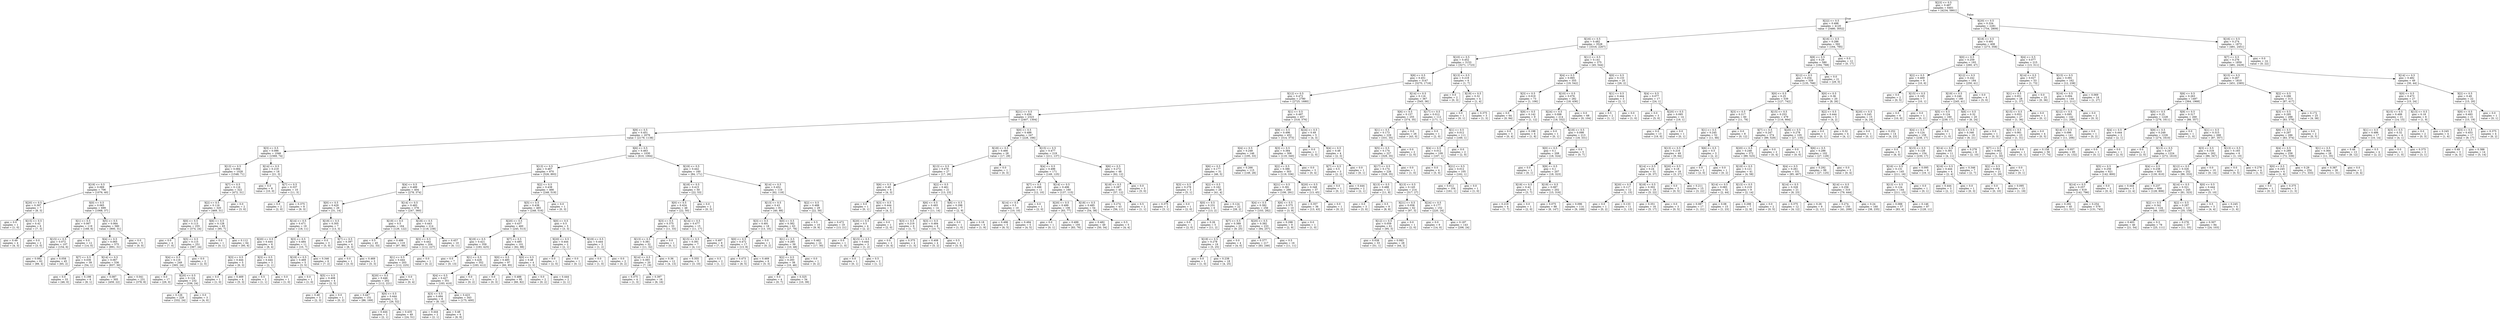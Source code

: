 digraph Tree {
node [shape=box] ;
0 [label="X[23] <= 0.5\ngini = 0.487\nsamples = 6401\nvalue = [4234, 5861]"] ;
1 [label="X[22] <= 0.5\ngini = 0.498\nsamples = 4120\nvalue = [3480, 3052]"] ;
0 -> 1 [labeldistance=2.5, labelangle=45, headlabel="True"] ;
2 [label="X[16] <= 0.5\ngini = 0.482\nsamples = 3528\nvalue = [3316, 2267]"] ;
1 -> 2 ;
3 [label="X[10] <= 0.5\ngini = 0.452\nsamples = 3153\nvalue = [3271, 1723]"] ;
2 -> 3 ;
4 [label="X[8] <= 0.5\ngini = 0.451\nsamples = 3147\nvalue = [3270, 1716]"] ;
3 -> 4 ;
5 [label="X[12] <= 0.5\ngini = 0.472\nsamples = 2780\nvalue = [2725, 1680]"] ;
4 -> 5 ;
6 [label="X[21] <= 0.5\ngini = 0.456\nsamples = 2323\nvalue = [2407, 1304]"] ;
5 -> 6 ;
7 [label="X[9] <= 0.5\ngini = 0.451\nsamples = 2076\nvalue = [2179, 1138]"] ;
6 -> 7 ;
8 [label="X[3] <= 0.5\ngini = 0.086\nsamples = 1046\nvalue = [1569, 74]"] ;
7 -> 8 ;
9 [label="X[13] <= 0.5\ngini = 0.084\nsamples = 1028\nvalue = [1548, 71]"] ;
8 -> 9 ;
10 [label="X[19] <= 0.5\ngini = 0.069\nsamples = 706\nvalue = [1076, 40]"] ;
9 -> 10 ;
11 [label="X[20] <= 0.5\ngini = 0.397\nsamples = 7\nvalue = [8, 3]"] ;
10 -> 11 ;
12 [label="gini = 0.0\nsamples = 1\nvalue = [1, 0]"] ;
11 -> 12 ;
13 [label="X[15] <= 0.5\ngini = 0.42\nsamples = 6\nvalue = [7, 3]"] ;
11 -> 13 ;
14 [label="gini = 0.49\nsamples = 4\nvalue = [4, 3]"] ;
13 -> 14 ;
15 [label="gini = 0.0\nsamples = 2\nvalue = [3, 0]"] ;
13 -> 15 ;
16 [label="X[0] <= 0.5\ngini = 0.065\nsamples = 699\nvalue = [1068, 37]"] ;
10 -> 16 ;
17 [label="X[1] <= 0.5\ngini = 0.067\nsamples = 119\nvalue = [168, 6]"] ;
16 -> 17 ;
18 [label="X[15] <= 0.5\ngini = 0.072\nsamples = 107\nvalue = [154, 6]"] ;
17 -> 18 ;
19 [label="gini = 0.082\nsamples = 62\nvalue = [89, 4]"] ;
18 -> 19 ;
20 [label="gini = 0.058\nsamples = 45\nvalue = [65, 2]"] ;
18 -> 20 ;
21 [label="gini = 0.0\nsamples = 12\nvalue = [14, 0]"] ;
17 -> 21 ;
22 [label="X[5] <= 0.5\ngini = 0.064\nsamples = 580\nvalue = [900, 31]"] ;
16 -> 22 ;
23 [label="X[4] <= 0.5\ngini = 0.065\nsamples = 575\nvalue = [891, 31]"] ;
22 -> 23 ;
24 [label="X[7] <= 0.5\ngini = 0.036\nsamples = 39\nvalue = [54, 1]"] ;
23 -> 24 ;
25 [label="gini = 0.0\nsamples = 33\nvalue = [46, 0]"] ;
24 -> 25 ;
26 [label="gini = 0.198\nsamples = 6\nvalue = [8, 1]"] ;
24 -> 26 ;
27 [label="X[14] <= 0.5\ngini = 0.067\nsamples = 536\nvalue = [837, 30]"] ;
23 -> 27 ;
28 [label="gini = 0.087\nsamples = 305\nvalue = [459, 22]"] ;
27 -> 28 ;
29 [label="gini = 0.041\nsamples = 231\nvalue = [378, 8]"] ;
27 -> 29 ;
30 [label="gini = 0.0\nsamples = 5\nvalue = [9, 0]"] ;
22 -> 30 ;
31 [label="X[7] <= 0.5\ngini = 0.116\nsamples = 322\nvalue = [472, 31]"] ;
9 -> 31 ;
32 [label="X[2] <= 0.5\ngini = 0.116\nsamples = 320\nvalue = [469, 31]"] ;
31 -> 32 ;
33 [label="X[0] <= 0.5\ngini = 0.113\nsamples = 255\nvalue = [374, 24]"] ;
32 -> 33 ;
34 [label="gini = 0.0\nsamples = 4\nvalue = [7, 0]"] ;
33 -> 34 ;
35 [label="X[5] <= 0.5\ngini = 0.115\nsamples = 251\nvalue = [367, 24]"] ;
33 -> 35 ;
36 [label="X[4] <= 0.5\ngini = 0.116\nsamples = 249\nvalue = [365, 24]"] ;
35 -> 36 ;
37 [label="gini = 0.0\nsamples = 17\nvalue = [29, 0]"] ;
36 -> 37 ;
38 [label="X[20] <= 0.5\ngini = 0.124\nsamples = 232\nvalue = [336, 24]"] ;
36 -> 38 ;
39 [label="gini = 0.126\nsamples = 229\nvalue = [332, 24]"] ;
38 -> 39 ;
40 [label="gini = 0.0\nsamples = 3\nvalue = [4, 0]"] ;
38 -> 40 ;
41 [label="gini = 0.0\nsamples = 2\nvalue = [2, 0]"] ;
35 -> 41 ;
42 [label="X[6] <= 0.5\ngini = 0.128\nsamples = 65\nvalue = [95, 7]"] ;
32 -> 42 ;
43 [label="gini = 0.0\nsamples = 1\nvalue = [0, 1]"] ;
42 -> 43 ;
44 [label="gini = 0.112\nsamples = 64\nvalue = [95, 6]"] ;
42 -> 44 ;
45 [label="gini = 0.0\nsamples = 2\nvalue = [3, 0]"] ;
31 -> 45 ;
46 [label="X[14] <= 0.5\ngini = 0.219\nsamples = 18\nvalue = [21, 3]"] ;
8 -> 46 ;
47 [label="gini = 0.0\nsamples = 8\nvalue = [10, 0]"] ;
46 -> 47 ;
48 [label="X[7] <= 0.5\ngini = 0.337\nsamples = 10\nvalue = [11, 3]"] ;
46 -> 48 ;
49 [label="gini = 0.0\nsamples = 2\nvalue = [2, 0]"] ;
48 -> 49 ;
50 [label="gini = 0.375\nsamples = 8\nvalue = [9, 3]"] ;
48 -> 50 ;
51 [label="X[6] <= 0.5\ngini = 0.463\nsamples = 1030\nvalue = [610, 1064]"] ;
7 -> 51 ;
52 [label="X[13] <= 0.5\ngini = 0.467\nsamples = 870\nvalue = [526, 893]"] ;
51 -> 52 ;
53 [label="X[4] <= 0.5\ngini = 0.489\nsamples = 404\nvalue = [278, 374]"] ;
52 -> 53 ;
54 [label="X[0] <= 0.5\ngini = 0.429\nsamples = 26\nvalue = [31, 14]"] ;
53 -> 54 ;
55 [label="X[14] <= 0.5\ngini = 0.471\nsamples = 19\nvalue = [18, 11]"] ;
54 -> 55 ;
56 [label="X[20] <= 0.5\ngini = 0.444\nsamples = 8\nvalue = [8, 4]"] ;
55 -> 56 ;
57 [label="X[3] <= 0.5\ngini = 0.444\nsamples = 5\nvalue = [6, 3]"] ;
56 -> 57 ;
58 [label="gini = 0.0\nsamples = 1\nvalue = [1, 0]"] ;
57 -> 58 ;
59 [label="gini = 0.469\nsamples = 4\nvalue = [5, 3]"] ;
57 -> 59 ;
60 [label="X[3] <= 0.5\ngini = 0.444\nsamples = 3\nvalue = [2, 1]"] ;
56 -> 60 ;
61 [label="gini = 0.5\nsamples = 2\nvalue = [1, 1]"] ;
60 -> 61 ;
62 [label="gini = 0.0\nsamples = 1\nvalue = [1, 0]"] ;
60 -> 62 ;
63 [label="X[3] <= 0.5\ngini = 0.484\nsamples = 11\nvalue = [10, 7]"] ;
55 -> 63 ;
64 [label="X[19] <= 0.5\ngini = 0.469\nsamples = 5\nvalue = [3, 5]"] ;
63 -> 64 ;
65 [label="gini = 0.0\nsamples = 1\nvalue = [1, 0]"] ;
64 -> 65 ;
66 [label="X[5] <= 0.5\ngini = 0.408\nsamples = 4\nvalue = [2, 5]"] ;
64 -> 66 ;
67 [label="gini = 0.48\nsamples = 3\nvalue = [2, 3]"] ;
66 -> 67 ;
68 [label="gini = 0.0\nsamples = 1\nvalue = [0, 2]"] ;
66 -> 68 ;
69 [label="gini = 0.346\nsamples = 6\nvalue = [7, 2]"] ;
63 -> 69 ;
70 [label="X[19] <= 0.5\ngini = 0.305\nsamples = 7\nvalue = [13, 3]"] ;
54 -> 70 ;
71 [label="gini = 0.0\nsamples = 3\nvalue = [5, 0]"] ;
70 -> 71 ;
72 [label="X[7] <= 0.5\ngini = 0.397\nsamples = 4\nvalue = [8, 3]"] ;
70 -> 72 ;
73 [label="gini = 0.0\nsamples = 1\nvalue = [3, 0]"] ;
72 -> 73 ;
74 [label="gini = 0.469\nsamples = 3\nvalue = [5, 3]"] ;
72 -> 74 ;
75 [label="X[14] <= 0.5\ngini = 0.483\nsamples = 378\nvalue = [247, 360]"] ;
53 -> 75 ;
76 [label="X[19] <= 0.5\ngini = 0.5\nsamples = 164\nvalue = [129, 122]"] ;
75 -> 76 ;
77 [label="gini = 0.5\nsamples = 45\nvalue = [32, 33]"] ;
76 -> 77 ;
78 [label="gini = 0.499\nsamples = 119\nvalue = [97, 89]"] ;
76 -> 78 ;
79 [label="X[18] <= 0.5\ngini = 0.443\nsamples = 214\nvalue = [118, 238]"] ;
75 -> 79 ;
80 [label="X[3] <= 0.5\ngini = 0.442\nsamples = 204\nvalue = [112, 227]"] ;
79 -> 80 ;
81 [label="X[1] <= 0.5\ngini = 0.444\nsamples = 203\nvalue = [112, 225]"] ;
80 -> 81 ;
82 [label="X[20] <= 0.5\ngini = 0.446\nsamples = 202\nvalue = [112, 221]"] ;
81 -> 82 ;
83 [label="gini = 0.447\nsamples = 151\nvalue = [86, 169]"] ;
82 -> 83 ;
84 [label="X[0] <= 0.5\ngini = 0.444\nsamples = 51\nvalue = [26, 52]"] ;
82 -> 84 ;
85 [label="gini = 0.444\nsamples = 2\nvalue = [2, 1]"] ;
84 -> 85 ;
86 [label="gini = 0.435\nsamples = 49\nvalue = [24, 51]"] ;
84 -> 86 ;
87 [label="gini = 0.0\nsamples = 1\nvalue = [0, 4]"] ;
81 -> 87 ;
88 [label="gini = 0.0\nsamples = 1\nvalue = [0, 2]"] ;
80 -> 88 ;
89 [label="gini = 0.457\nsamples = 10\nvalue = [6, 11]"] ;
79 -> 89 ;
90 [label="X[2] <= 0.5\ngini = 0.438\nsamples = 466\nvalue = [248, 519]"] ;
52 -> 90 ;
91 [label="X[5] <= 0.5\ngini = 0.438\nsamples = 465\nvalue = [248, 516]"] ;
90 -> 91 ;
92 [label="X[20] <= 0.5\ngini = 0.437\nsamples = 460\nvalue = [245, 513]"] ;
91 -> 92 ;
93 [label="X[19] <= 0.5\ngini = 0.421\nsamples = 359\nvalue = [183, 425]"] ;
92 -> 93 ;
94 [label="gini = 0.0\nsamples = 7\nvalue = [0, 13]"] ;
93 -> 94 ;
95 [label="X[1] <= 0.5\ngini = 0.426\nsamples = 352\nvalue = [183, 412]"] ;
93 -> 95 ;
96 [label="X[4] <= 0.5\ngini = 0.427\nsamples = 351\nvalue = [183, 410]"] ;
95 -> 96 ;
97 [label="X[3] <= 0.5\ngini = 0.494\nsamples = 8\nvalue = [8, 10]"] ;
96 -> 97 ;
98 [label="gini = 0.444\nsamples = 2\nvalue = [2, 1]"] ;
97 -> 98 ;
99 [label="gini = 0.48\nsamples = 6\nvalue = [6, 9]"] ;
97 -> 99 ;
100 [label="gini = 0.423\nsamples = 343\nvalue = [175, 400]"] ;
96 -> 100 ;
101 [label="gini = 0.0\nsamples = 1\nvalue = [0, 2]"] ;
95 -> 101 ;
102 [label="X[7] <= 0.5\ngini = 0.485\nsamples = 101\nvalue = [62, 88]"] ;
92 -> 102 ;
103 [label="X[0] <= 0.5\ngini = 0.485\nsamples = 97\nvalue = [60, 85]"] ;
102 -> 103 ;
104 [label="gini = 0.0\nsamples = 2\nvalue = [0, 3]"] ;
103 -> 104 ;
105 [label="gini = 0.488\nsamples = 95\nvalue = [60, 82]"] ;
103 -> 105 ;
106 [label="X[0] <= 0.5\ngini = 0.48\nsamples = 4\nvalue = [2, 3]"] ;
102 -> 106 ;
107 [label="gini = 0.0\nsamples = 2\nvalue = [0, 2]"] ;
106 -> 107 ;
108 [label="gini = 0.444\nsamples = 2\nvalue = [2, 1]"] ;
106 -> 108 ;
109 [label="X[0] <= 0.5\ngini = 0.5\nsamples = 5\nvalue = [3, 3]"] ;
91 -> 109 ;
110 [label="X[20] <= 0.5\ngini = 0.444\nsamples = 2\nvalue = [2, 1]"] ;
109 -> 110 ;
111 [label="gini = 0.0\nsamples = 1\nvalue = [2, 0]"] ;
110 -> 111 ;
112 [label="gini = 0.0\nsamples = 1\nvalue = [0, 1]"] ;
110 -> 112 ;
113 [label="X[19] <= 0.5\ngini = 0.444\nsamples = 3\nvalue = [1, 2]"] ;
109 -> 113 ;
114 [label="gini = 0.0\nsamples = 1\nvalue = [1, 0]"] ;
113 -> 114 ;
115 [label="gini = 0.0\nsamples = 2\nvalue = [0, 2]"] ;
113 -> 115 ;
116 [label="gini = 0.0\nsamples = 1\nvalue = [0, 3]"] ;
90 -> 116 ;
117 [label="X[19] <= 0.5\ngini = 0.442\nsamples = 160\nvalue = [84, 171]"] ;
51 -> 117 ;
118 [label="X[18] <= 0.5\ngini = 0.415\nsamples = 50\nvalue = [22, 53]"] ;
117 -> 118 ;
119 [label="X[0] <= 0.5\ngini = 0.424\nsamples = 48\nvalue = [22, 50]"] ;
118 -> 119 ;
120 [label="X[3] <= 0.5\ngini = 0.375\nsamples = 33\nvalue = [11, 33]"] ;
119 -> 120 ;
121 [label="X[13] <= 0.5\ngini = 0.381\nsamples = 32\nvalue = [11, 32]"] ;
120 -> 121 ;
122 [label="X[14] <= 0.5\ngini = 0.393\nsamples = 20\nvalue = [7, 19]"] ;
121 -> 122 ;
123 [label="gini = 0.375\nsamples = 4\nvalue = [1, 3]"] ;
122 -> 123 ;
124 [label="gini = 0.397\nsamples = 16\nvalue = [6, 16]"] ;
122 -> 124 ;
125 [label="gini = 0.36\nsamples = 12\nvalue = [4, 13]"] ;
121 -> 125 ;
126 [label="gini = 0.0\nsamples = 1\nvalue = [0, 1]"] ;
120 -> 126 ;
127 [label="X[14] <= 0.5\ngini = 0.477\nsamples = 15\nvalue = [11, 17]"] ;
119 -> 127 ;
128 [label="X[15] <= 0.5\ngini = 0.391\nsamples = 7\nvalue = [4, 11]"] ;
127 -> 128 ;
129 [label="gini = 0.355\nsamples = 5\nvalue = [3, 10]"] ;
128 -> 129 ;
130 [label="gini = 0.5\nsamples = 2\nvalue = [1, 1]"] ;
128 -> 130 ;
131 [label="gini = 0.497\nsamples = 8\nvalue = [7, 6]"] ;
127 -> 131 ;
132 [label="gini = 0.0\nsamples = 2\nvalue = [0, 3]"] ;
118 -> 132 ;
133 [label="X[14] <= 0.5\ngini = 0.452\nsamples = 110\nvalue = [62, 118]"] ;
117 -> 133 ;
134 [label="X[13] <= 0.5\ngini = 0.43\nsamples = 81\nvalue = [40, 88]"] ;
133 -> 134 ;
135 [label="X[3] <= 0.5\ngini = 0.491\nsamples = 18\nvalue = [13, 10]"] ;
134 -> 135 ;
136 [label="X[0] <= 0.5\ngini = 0.472\nsamples = 17\nvalue = [13, 8]"] ;
135 -> 136 ;
137 [label="gini = 0.473\nsamples = 11\nvalue = [8, 5]"] ;
136 -> 137 ;
138 [label="gini = 0.469\nsamples = 6\nvalue = [5, 3]"] ;
136 -> 138 ;
139 [label="gini = 0.0\nsamples = 1\nvalue = [0, 2]"] ;
135 -> 139 ;
140 [label="X[0] <= 0.5\ngini = 0.382\nsamples = 63\nvalue = [27, 78]"] ;
134 -> 140 ;
141 [label="X[1] <= 0.5\ngini = 0.285\nsamples = 39\nvalue = [10, 48]"] ;
140 -> 141 ;
142 [label="X[2] <= 0.5\ngini = 0.293\nsamples = 38\nvalue = [10, 46]"] ;
141 -> 142 ;
143 [label="gini = 0.0\nsamples = 4\nvalue = [0, 7]"] ;
142 -> 143 ;
144 [label="gini = 0.325\nsamples = 34\nvalue = [10, 39]"] ;
142 -> 144 ;
145 [label="gini = 0.0\nsamples = 1\nvalue = [0, 2]"] ;
141 -> 145 ;
146 [label="gini = 0.462\nsamples = 24\nvalue = [17, 30]"] ;
140 -> 146 ;
147 [label="X[2] <= 0.5\ngini = 0.488\nsamples = 29\nvalue = [22, 30]"] ;
133 -> 147 ;
148 [label="gini = 0.5\nsamples = 10\nvalue = [9, 9]"] ;
147 -> 148 ;
149 [label="gini = 0.472\nsamples = 19\nvalue = [13, 21]"] ;
147 -> 149 ;
150 [label="X[0] <= 0.5\ngini = 0.488\nsamples = 247\nvalue = [228, 166]"] ;
6 -> 150 ;
151 [label="X[18] <= 0.5\ngini = 0.466\nsamples = 28\nvalue = [17, 29]"] ;
150 -> 151 ;
152 [label="X[13] <= 0.5\ngini = 0.478\nsamples = 27\nvalue = [17, 26]"] ;
151 -> 152 ;
153 [label="X[6] <= 0.5\ngini = 0.49\nsamples = 6\nvalue = [4, 3]"] ;
152 -> 153 ;
154 [label="gini = 0.0\nsamples = 1\nvalue = [0, 1]"] ;
153 -> 154 ;
155 [label="X[3] <= 0.5\ngini = 0.444\nsamples = 5\nvalue = [4, 2]"] ;
153 -> 155 ;
156 [label="X[20] <= 0.5\ngini = 0.5\nsamples = 4\nvalue = [2, 2]"] ;
155 -> 156 ;
157 [label="gini = 0.0\nsamples = 1\nvalue = [1, 0]"] ;
156 -> 157 ;
158 [label="X[15] <= 0.5\ngini = 0.444\nsamples = 3\nvalue = [1, 2]"] ;
156 -> 158 ;
159 [label="gini = 0.0\nsamples = 1\nvalue = [0, 1]"] ;
158 -> 159 ;
160 [label="gini = 0.5\nsamples = 2\nvalue = [1, 1]"] ;
158 -> 160 ;
161 [label="gini = 0.0\nsamples = 1\nvalue = [2, 0]"] ;
155 -> 161 ;
162 [label="X[2] <= 0.5\ngini = 0.461\nsamples = 21\nvalue = [13, 23]"] ;
152 -> 162 ;
163 [label="X[6] <= 0.5\ngini = 0.493\nsamples = 14\nvalue = [11, 14]"] ;
162 -> 163 ;
164 [label="X[3] <= 0.5\ngini = 0.219\nsamples = 6\nvalue = [1, 7]"] ;
163 -> 164 ;
165 [label="gini = 0.0\nsamples = 2\nvalue = [0, 4]"] ;
164 -> 165 ;
166 [label="gini = 0.375\nsamples = 4\nvalue = [1, 3]"] ;
164 -> 166 ;
167 [label="X[3] <= 0.5\ngini = 0.484\nsamples = 8\nvalue = [10, 7]"] ;
163 -> 167 ;
168 [label="gini = 0.408\nsamples = 4\nvalue = [5, 2]"] ;
167 -> 168 ;
169 [label="gini = 0.5\nsamples = 4\nvalue = [5, 5]"] ;
167 -> 169 ;
170 [label="X[6] <= 0.5\ngini = 0.298\nsamples = 7\nvalue = [2, 9]"] ;
162 -> 170 ;
171 [label="gini = 0.0\nsamples = 1\nvalue = [1, 0]"] ;
170 -> 171 ;
172 [label="gini = 0.18\nsamples = 6\nvalue = [1, 9]"] ;
170 -> 172 ;
173 [label="gini = 0.0\nsamples = 1\nvalue = [0, 3]"] ;
151 -> 173 ;
174 [label="X[15] <= 0.5\ngini = 0.477\nsamples = 219\nvalue = [211, 137]"] ;
150 -> 174 ;
175 [label="X[4] <= 0.5\ngini = 0.496\nsamples = 171\nvalue = [149, 125]"] ;
174 -> 175 ;
176 [label="X[7] <= 0.5\ngini = 0.496\nsamples = 11\nvalue = [12, 10]"] ;
175 -> 176 ;
177 [label="X[14] <= 0.5\ngini = 0.5\nsamples = 10\nvalue = [10, 10]"] ;
176 -> 177 ;
178 [label="gini = 0.496\nsamples = 5\nvalue = [6, 5]"] ;
177 -> 178 ;
179 [label="gini = 0.494\nsamples = 5\nvalue = [4, 5]"] ;
177 -> 179 ;
180 [label="gini = 0.0\nsamples = 1\nvalue = [2, 0]"] ;
176 -> 180 ;
181 [label="X[14] <= 0.5\ngini = 0.496\nsamples = 160\nvalue = [137, 115]"] ;
175 -> 181 ;
182 [label="X[20] <= 0.5\ngini = 0.499\nsamples = 106\nvalue = [83, 77]"] ;
181 -> 182 ;
183 [label="gini = 0.0\nsamples = 1\nvalue = [0, 1]"] ;
182 -> 183 ;
184 [label="gini = 0.499\nsamples = 105\nvalue = [83, 76]"] ;
182 -> 184 ;
185 [label="X[18] <= 0.5\ngini = 0.485\nsamples = 54\nvalue = [54, 38]"] ;
181 -> 185 ;
186 [label="gini = 0.482\nsamples = 49\nvalue = [50, 34]"] ;
185 -> 186 ;
187 [label="gini = 0.5\nsamples = 5\nvalue = [4, 4]"] ;
185 -> 187 ;
188 [label="X[6] <= 0.5\ngini = 0.272\nsamples = 48\nvalue = [62, 12]"] ;
174 -> 188 ;
189 [label="X[18] <= 0.5\ngini = 0.287\nsamples = 45\nvalue = [57, 12]"] ;
188 -> 189 ;
190 [label="gini = 0.274\nsamples = 43\nvalue = [56, 11]"] ;
189 -> 190 ;
191 [label="gini = 0.5\nsamples = 2\nvalue = [1, 1]"] ;
189 -> 191 ;
192 [label="gini = 0.0\nsamples = 3\nvalue = [5, 0]"] ;
188 -> 192 ;
193 [label="X[1] <= 0.5\ngini = 0.497\nsamples = 457\nvalue = [318, 376]"] ;
5 -> 193 ;
194 [label="X[9] <= 0.5\ngini = 0.496\nsamples = 452\nvalue = [314, 373]"] ;
193 -> 194 ;
195 [label="X[4] <= 0.5\ngini = 0.248\nsamples = 146\nvalue = [195, 33]"] ;
194 -> 195 ;
196 [label="X[6] <= 0.5\ngini = 0.177\nsamples = 31\nvalue = [46, 5]"] ;
195 -> 196 ;
197 [label="X[3] <= 0.5\ngini = 0.278\nsamples = 3\nvalue = [5, 1]"] ;
196 -> 197 ;
198 [label="gini = 0.375\nsamples = 2\nvalue = [3, 1]"] ;
197 -> 198 ;
199 [label="gini = 0.0\nsamples = 1\nvalue = [2, 0]"] ;
197 -> 199 ;
200 [label="X[2] <= 0.5\ngini = 0.162\nsamples = 28\nvalue = [41, 4]"] ;
196 -> 200 ;
201 [label="X[0] <= 0.5\ngini = 0.231\nsamples = 6\nvalue = [13, 2]"] ;
200 -> 201 ;
202 [label="gini = 0.0\nsamples = 1\nvalue = [2, 0]"] ;
201 -> 202 ;
203 [label="gini = 0.26\nsamples = 5\nvalue = [11, 2]"] ;
201 -> 203 ;
204 [label="gini = 0.124\nsamples = 22\nvalue = [28, 2]"] ;
200 -> 204 ;
205 [label="gini = 0.266\nsamples = 115\nvalue = [149, 28]"] ;
195 -> 205 ;
206 [label="X[3] <= 0.5\ngini = 0.384\nsamples = 306\nvalue = [119, 340]"] ;
194 -> 206 ;
207 [label="X[2] <= 0.5\ngini = 0.386\nsamples = 303\nvalue = [119, 336]"] ;
206 -> 207 ;
208 [label="X[21] <= 0.5\ngini = 0.391\nsamples = 266\nvalue = [106, 291]"] ;
207 -> 208 ;
209 [label="X[4] <= 0.5\ngini = 0.392\nsamples = 256\nvalue = [103, 282]"] ;
208 -> 209 ;
210 [label="X[7] <= 0.5\ngini = 0.389\nsamples = 23\nvalue = [9, 25]"] ;
209 -> 210 ;
211 [label="X[19] <= 0.5\ngini = 0.278\nsamples = 19\nvalue = [5, 25]"] ;
210 -> 211 ;
212 [label="gini = 0.0\nsamples = 1\nvalue = [1, 0]"] ;
211 -> 212 ;
213 [label="gini = 0.238\nsamples = 18\nvalue = [4, 25]"] ;
211 -> 213 ;
214 [label="gini = 0.0\nsamples = 4\nvalue = [4, 0]"] ;
210 -> 214 ;
215 [label="X[20] <= 0.5\ngini = 0.392\nsamples = 233\nvalue = [94, 257]"] ;
209 -> 215 ;
216 [label="gini = 0.377\nsamples = 217\nvalue = [83, 246]"] ;
215 -> 216 ;
217 [label="gini = 0.5\nsamples = 16\nvalue = [11, 11]"] ;
215 -> 217 ;
218 [label="X[6] <= 0.5\ngini = 0.375\nsamples = 10\nvalue = [3, 9]"] ;
208 -> 218 ;
219 [label="gini = 0.298\nsamples = 9\nvalue = [2, 9]"] ;
218 -> 219 ;
220 [label="gini = 0.0\nsamples = 1\nvalue = [1, 0]"] ;
218 -> 220 ;
221 [label="X[20] <= 0.5\ngini = 0.348\nsamples = 37\nvalue = [13, 45]"] ;
207 -> 221 ;
222 [label="gini = 0.357\nsamples = 36\nvalue = [13, 43]"] ;
221 -> 222 ;
223 [label="gini = 0.0\nsamples = 1\nvalue = [0, 2]"] ;
221 -> 223 ;
224 [label="gini = 0.0\nsamples = 3\nvalue = [0, 4]"] ;
206 -> 224 ;
225 [label="X[24] <= 0.5\ngini = 0.49\nsamples = 5\nvalue = [4, 3]"] ;
193 -> 225 ;
226 [label="gini = 0.0\nsamples = 1\nvalue = [2, 0]"] ;
225 -> 226 ;
227 [label="X[4] <= 0.5\ngini = 0.48\nsamples = 4\nvalue = [2, 3]"] ;
225 -> 227 ;
228 [label="X[7] <= 0.5\ngini = 0.5\nsamples = 3\nvalue = [2, 2]"] ;
227 -> 228 ;
229 [label="gini = 0.0\nsamples = 1\nvalue = [0, 1]"] ;
228 -> 229 ;
230 [label="gini = 0.444\nsamples = 2\nvalue = [2, 1]"] ;
228 -> 230 ;
231 [label="gini = 0.0\nsamples = 1\nvalue = [0, 1]"] ;
227 -> 231 ;
232 [label="X[14] <= 0.5\ngini = 0.116\nsamples = 367\nvalue = [545, 36]"] ;
4 -> 232 ;
233 [label="X[6] <= 0.5\ngini = 0.157\nsamples = 255\nvalue = [374, 35]"] ;
232 -> 233 ;
234 [label="X[1] <= 0.5\ngini = 0.173\nsamples = 229\nvalue = [331, 35]"] ;
233 -> 234 ;
235 [label="X[5] <= 0.5\ngini = 0.174\nsamples = 227\nvalue = [329, 35]"] ;
234 -> 235 ;
236 [label="X[17] <= 0.5\ngini = 0.174\nsamples = 226\nvalue = [328, 35]"] ;
235 -> 236 ;
237 [label="X[13] <= 0.5\ngini = 0.488\nsamples = 12\nvalue = [11, 8]"] ;
236 -> 237 ;
238 [label="gini = 0.0\nsamples = 3\nvalue = [3, 0]"] ;
237 -> 238 ;
239 [label="gini = 0.5\nsamples = 9\nvalue = [8, 8]"] ;
237 -> 239 ;
240 [label="X[13] <= 0.5\ngini = 0.145\nsamples = 214\nvalue = [317, 27]"] ;
236 -> 240 ;
241 [label="X[21] <= 0.5\ngini = 0.058\nsamples = 62\nvalue = [97, 3]"] ;
240 -> 241 ;
242 [label="X[12] <= 0.5\ngini = 0.059\nsamples = 61\nvalue = [95, 3]"] ;
241 -> 242 ;
243 [label="gini = 0.038\nsamples = 33\nvalue = [51, 1]"] ;
242 -> 243 ;
244 [label="gini = 0.083\nsamples = 28\nvalue = [44, 2]"] ;
242 -> 244 ;
245 [label="gini = 0.0\nsamples = 1\nvalue = [2, 0]"] ;
241 -> 245 ;
246 [label="X[24] <= 0.5\ngini = 0.177\nsamples = 152\nvalue = [220, 24]"] ;
240 -> 246 ;
247 [label="gini = 0.0\nsamples = 9\nvalue = [14, 0]"] ;
246 -> 247 ;
248 [label="gini = 0.187\nsamples = 143\nvalue = [206, 24]"] ;
246 -> 248 ;
249 [label="gini = 0.0\nsamples = 1\nvalue = [1, 0]"] ;
235 -> 249 ;
250 [label="gini = 0.0\nsamples = 2\nvalue = [2, 0]"] ;
234 -> 250 ;
251 [label="gini = 0.0\nsamples = 26\nvalue = [43, 0]"] ;
233 -> 251 ;
252 [label="X[17] <= 0.5\ngini = 0.012\nsamples = 112\nvalue = [171, 1]"] ;
232 -> 252 ;
253 [label="gini = 0.0\nsamples = 1\nvalue = [2, 0]"] ;
252 -> 253 ;
254 [label="X[1] <= 0.5\ngini = 0.012\nsamples = 111\nvalue = [169, 1]"] ;
252 -> 254 ;
255 [label="X[4] <= 0.5\ngini = 0.012\nsamples = 109\nvalue = [167, 1]"] ;
254 -> 255 ;
256 [label="gini = 0.0\nsamples = 4\nvalue = [5, 0]"] ;
255 -> 256 ;
257 [label="X[21] <= 0.5\ngini = 0.012\nsamples = 105\nvalue = [162, 1]"] ;
255 -> 257 ;
258 [label="gini = 0.012\nsamples = 104\nvalue = [161, 1]"] ;
257 -> 258 ;
259 [label="gini = 0.0\nsamples = 1\nvalue = [1, 0]"] ;
257 -> 259 ;
260 [label="gini = 0.0\nsamples = 2\nvalue = [2, 0]"] ;
254 -> 260 ;
261 [label="X[13] <= 0.5\ngini = 0.219\nsamples = 6\nvalue = [1, 7]"] ;
3 -> 261 ;
262 [label="gini = 0.0\nsamples = 2\nvalue = [0, 3]"] ;
261 -> 262 ;
263 [label="X[19] <= 0.5\ngini = 0.32\nsamples = 4\nvalue = [1, 4]"] ;
261 -> 263 ;
264 [label="gini = 0.0\nsamples = 1\nvalue = [0, 1]"] ;
263 -> 264 ;
265 [label="gini = 0.375\nsamples = 3\nvalue = [1, 3]"] ;
263 -> 265 ;
266 [label="X[11] <= 0.5\ngini = 0.141\nsamples = 375\nvalue = [45, 544]"] ;
2 -> 266 ;
267 [label="X[4] <= 0.5\ngini = 0.065\nsamples = 355\nvalue = [19, 542]"] ;
266 -> 267 ;
268 [label="X[3] <= 0.5\ngini = 0.019\nsamples = 73\nvalue = [1, 106]"] ;
267 -> 268 ;
269 [label="gini = 0.0\nsamples = 64\nvalue = [0, 94]"] ;
268 -> 269 ;
270 [label="X[9] <= 0.5\ngini = 0.142\nsamples = 9\nvalue = [1, 12]"] ;
268 -> 270 ;
271 [label="gini = 0.0\nsamples = 3\nvalue = [0, 4]"] ;
270 -> 271 ;
272 [label="gini = 0.198\nsamples = 6\nvalue = [1, 8]"] ;
270 -> 272 ;
273 [label="X[10] <= 0.5\ngini = 0.076\nsamples = 282\nvalue = [18, 436]"] ;
267 -> 273 ;
274 [label="X[24] <= 0.5\ngini = 0.098\nsamples = 214\nvalue = [18, 332]"] ;
273 -> 274 ;
275 [label="gini = 0.0\nsamples = 1\nvalue = [0, 1]"] ;
274 -> 275 ;
276 [label="X[18] <= 0.5\ngini = 0.098\nsamples = 213\nvalue = [18, 331]"] ;
274 -> 276 ;
277 [label="X[0] <= 0.5\ngini = 0.1\nsamples = 208\nvalue = [18, 324]"] ;
276 -> 277 ;
278 [label="gini = 0.0\nsamples = 1\nvalue = [0, 1]"] ;
277 -> 278 ;
279 [label="X[9] <= 0.5\ngini = 0.1\nsamples = 207\nvalue = [18, 323]"] ;
277 -> 279 ;
280 [label="X[19] <= 0.5\ngini = 0.42\nsamples = 5\nvalue = [3, 7]"] ;
279 -> 280 ;
281 [label="gini = 0.219\nsamples = 4\nvalue = [1, 7]"] ;
280 -> 281 ;
282 [label="gini = 0.0\nsamples = 1\nvalue = [2, 0]"] ;
280 -> 282 ;
283 [label="X[19] <= 0.5\ngini = 0.087\nsamples = 202\nvalue = [15, 316]"] ;
279 -> 283 ;
284 [label="gini = 0.075\nsamples = 88\nvalue = [6, 147]"] ;
283 -> 284 ;
285 [label="gini = 0.096\nsamples = 114\nvalue = [9, 169]"] ;
283 -> 285 ;
286 [label="gini = 0.0\nsamples = 5\nvalue = [0, 7]"] ;
276 -> 286 ;
287 [label="gini = 0.0\nsamples = 68\nvalue = [0, 104]"] ;
273 -> 287 ;
288 [label="X[0] <= 0.5\ngini = 0.133\nsamples = 20\nvalue = [26, 2]"] ;
266 -> 288 ;
289 [label="X[1] <= 0.5\ngini = 0.444\nsamples = 3\nvalue = [2, 1]"] ;
288 -> 289 ;
290 [label="gini = 0.5\nsamples = 2\nvalue = [1, 1]"] ;
289 -> 290 ;
291 [label="gini = 0.0\nsamples = 1\nvalue = [1, 0]"] ;
289 -> 291 ;
292 [label="X[4] <= 0.5\ngini = 0.077\nsamples = 17\nvalue = [24, 1]"] ;
288 -> 292 ;
293 [label="gini = 0.0\nsamples = 3\nvalue = [5, 0]"] ;
292 -> 293 ;
294 [label="X[20] <= 0.5\ngini = 0.095\nsamples = 14\nvalue = [19, 1]"] ;
292 -> 294 ;
295 [label="gini = 0.0\nsamples = 13\nvalue = [19, 0]"] ;
294 -> 295 ;
296 [label="gini = 0.0\nsamples = 1\nvalue = [0, 1]"] ;
294 -> 296 ;
297 [label="X[16] <= 0.5\ngini = 0.286\nsamples = 592\nvalue = [164, 785]"] ;
1 -> 297 ;
298 [label="X[8] <= 0.5\ngini = 0.29\nsamples = 580\nvalue = [164, 768]"] ;
297 -> 298 ;
299 [label="X[12] <= 0.5\ngini = 0.254\nsamples = 559\nvalue = [135, 768]"] ;
298 -> 299 ;
300 [label="X[0] <= 0.5\ngini = 0.25\nsamples = 539\nvalue = [127, 742]"] ;
299 -> 300 ;
301 [label="X[3] <= 0.5\ngini = 0.217\nsamples = 60\nvalue = [11, 78]"] ;
300 -> 301 ;
302 [label="X[1] <= 0.5\ngini = 0.245\nsamples = 52\nvalue = [11, 66]"] ;
301 -> 302 ;
303 [label="X[13] <= 0.5\ngini = 0.216\nsamples = 49\nvalue = [9, 64]"] ;
302 -> 303 ;
304 [label="X[14] <= 0.5\ngini = 0.24\nsamples = 31\nvalue = [6, 37]"] ;
303 -> 304 ;
305 [label="X[20] <= 0.5\ngini = 0.117\nsamples = 12\nvalue = [1, 15]"] ;
304 -> 305 ;
306 [label="gini = 0.0\nsamples = 1\nvalue = [0, 2]"] ;
305 -> 306 ;
307 [label="gini = 0.133\nsamples = 11\nvalue = [1, 13]"] ;
305 -> 307 ;
308 [label="X[18] <= 0.5\ngini = 0.302\nsamples = 19\nvalue = [5, 22]"] ;
304 -> 308 ;
309 [label="gini = 0.351\nsamples = 16\nvalue = [5, 17]"] ;
308 -> 309 ;
310 [label="gini = 0.0\nsamples = 3\nvalue = [0, 5]"] ;
308 -> 310 ;
311 [label="X[20] <= 0.5\ngini = 0.18\nsamples = 18\nvalue = [3, 27]"] ;
303 -> 311 ;
312 [label="gini = 0.0\nsamples = 3\nvalue = [0, 5]"] ;
311 -> 312 ;
313 [label="gini = 0.211\nsamples = 15\nvalue = [3, 22]"] ;
311 -> 313 ;
314 [label="X[6] <= 0.5\ngini = 0.5\nsamples = 3\nvalue = [2, 2]"] ;
302 -> 314 ;
315 [label="gini = 0.0\nsamples = 2\nvalue = [2, 0]"] ;
314 -> 315 ;
316 [label="gini = 0.0\nsamples = 1\nvalue = [0, 2]"] ;
314 -> 316 ;
317 [label="gini = 0.0\nsamples = 8\nvalue = [0, 12]"] ;
301 -> 317 ;
318 [label="X[15] <= 0.5\ngini = 0.253\nsamples = 479\nvalue = [116, 664]"] ;
300 -> 318 ;
319 [label="X[7] <= 0.5\ngini = 0.247\nsamples = 374\nvalue = [89, 529]"] ;
318 -> 319 ;
320 [label="X[20] <= 0.5\ngini = 0.248\nsamples = 372\nvalue = [89, 525]"] ;
319 -> 320 ;
321 [label="X[19] <= 0.5\ngini = 0.121\nsamples = 41\nvalue = [4, 58]"] ;
320 -> 321 ;
322 [label="X[14] <= 0.5\ngini = 0.083\nsamples = 32\nvalue = [2, 44]"] ;
321 -> 322 ;
323 [label="gini = 0.087\nsamples = 17\nvalue = [1, 21]"] ;
322 -> 323 ;
324 [label="gini = 0.08\nsamples = 15\nvalue = [1, 23]"] ;
322 -> 324 ;
325 [label="X[13] <= 0.5\ngini = 0.219\nsamples = 9\nvalue = [2, 14]"] ;
321 -> 325 ;
326 [label="gini = 0.298\nsamples = 7\nvalue = [2, 9]"] ;
325 -> 326 ;
327 [label="gini = 0.0\nsamples = 2\nvalue = [0, 5]"] ;
325 -> 327 ;
328 [label="X[4] <= 0.5\ngini = 0.261\nsamples = 331\nvalue = [85, 467]"] ;
320 -> 328 ;
329 [label="X[14] <= 0.5\ngini = 0.328\nsamples = 21\nvalue = [6, 23]"] ;
328 -> 329 ;
330 [label="gini = 0.375\nsamples = 12\nvalue = [4, 12]"] ;
329 -> 330 ;
331 [label="gini = 0.26\nsamples = 9\nvalue = [2, 11]"] ;
329 -> 331 ;
332 [label="X[14] <= 0.5\ngini = 0.256\nsamples = 310\nvalue = [79, 444]"] ;
328 -> 332 ;
333 [label="gini = 0.274\nsamples = 150\nvalue = [41, 209]"] ;
332 -> 333 ;
334 [label="gini = 0.24\nsamples = 160\nvalue = [38, 235]"] ;
332 -> 334 ;
335 [label="gini = 0.0\nsamples = 2\nvalue = [0, 4]"] ;
319 -> 335 ;
336 [label="X[20] <= 0.5\ngini = 0.278\nsamples = 105\nvalue = [27, 135]"] ;
318 -> 336 ;
337 [label="gini = 0.0\nsamples = 3\nvalue = [0, 6]"] ;
336 -> 337 ;
338 [label="X[6] <= 0.5\ngini = 0.286\nsamples = 102\nvalue = [27, 129]"] ;
336 -> 338 ;
339 [label="gini = 0.292\nsamples = 99\nvalue = [27, 125]"] ;
338 -> 339 ;
340 [label="gini = 0.0\nsamples = 3\nvalue = [0, 4]"] ;
338 -> 340 ;
341 [label="X[0] <= 0.5\ngini = 0.36\nsamples = 20\nvalue = [8, 26]"] ;
299 -> 341 ;
342 [label="X[2] <= 0.5\ngini = 0.444\nsamples = 5\nvalue = [4, 2]"] ;
341 -> 342 ;
343 [label="gini = 0.0\nsamples = 1\nvalue = [0, 1]"] ;
342 -> 343 ;
344 [label="gini = 0.32\nsamples = 4\nvalue = [4, 1]"] ;
342 -> 344 ;
345 [label="X[20] <= 0.5\ngini = 0.245\nsamples = 15\nvalue = [4, 24]"] ;
341 -> 345 ;
346 [label="gini = 0.0\nsamples = 1\nvalue = [0, 1]"] ;
345 -> 346 ;
347 [label="gini = 0.252\nsamples = 14\nvalue = [4, 23]"] ;
345 -> 347 ;
348 [label="gini = 0.0\nsamples = 21\nvalue = [29, 0]"] ;
298 -> 348 ;
349 [label="gini = 0.0\nsamples = 12\nvalue = [0, 17]"] ;
297 -> 349 ;
350 [label="X[20] <= 0.5\ngini = 0.334\nsamples = 2281\nvalue = [754, 2809]"] ;
0 -> 350 [labeldistance=2.5, labelangle=-45, headlabel="False"] ;
351 [label="X[18] <= 0.5\ngini = 0.491\nsamples = 408\nvalue = [273, 358]"] ;
350 -> 351 ;
352 [label="X[0] <= 0.5\ngini = 0.259\nsamples = 193\nvalue = [260, 47]"] ;
351 -> 352 ;
353 [label="X[2] <= 0.5\ngini = 0.469\nsamples = 9\nvalue = [10, 6]"] ;
352 -> 353 ;
354 [label="gini = 0.0\nsamples = 2\nvalue = [0, 5]"] ;
353 -> 354 ;
355 [label="X[15] <= 0.5\ngini = 0.165\nsamples = 7\nvalue = [10, 1]"] ;
353 -> 355 ;
356 [label="gini = 0.0\nsamples = 6\nvalue = [10, 0]"] ;
355 -> 356 ;
357 [label="gini = 0.0\nsamples = 1\nvalue = [0, 1]"] ;
355 -> 357 ;
358 [label="X[12] <= 0.5\ngini = 0.242\nsamples = 184\nvalue = [250, 41]"] ;
352 -> 358 ;
359 [label="X[19] <= 0.5\ngini = 0.246\nsamples = 180\nvalue = [245, 41]"] ;
358 -> 359 ;
360 [label="X[5] <= 0.5\ngini = 0.124\nsamples = 160\nvalue = [239, 17]"] ;
359 -> 360 ;
361 [label="X[4] <= 0.5\ngini = 0.124\nsamples = 159\nvalue = [238, 17]"] ;
360 -> 361 ;
362 [label="gini = 0.0\nsamples = 5\nvalue = [8, 0]"] ;
361 -> 362 ;
363 [label="X[15] <= 0.5\ngini = 0.128\nsamples = 154\nvalue = [230, 17]"] ;
361 -> 363 ;
364 [label="X[16] <= 0.5\ngini = 0.131\nsamples = 145\nvalue = [211, 16]"] ;
363 -> 364 ;
365 [label="X[13] <= 0.5\ngini = 0.124\nsamples = 144\nvalue = [211, 15]"] ;
364 -> 365 ;
366 [label="gini = 0.088\nsamples = 57\nvalue = [83, 4]"] ;
365 -> 366 ;
367 [label="gini = 0.146\nsamples = 87\nvalue = [128, 11]"] ;
365 -> 367 ;
368 [label="gini = 0.0\nsamples = 1\nvalue = [0, 1]"] ;
364 -> 368 ;
369 [label="gini = 0.095\nsamples = 9\nvalue = [19, 1]"] ;
363 -> 369 ;
370 [label="gini = 0.0\nsamples = 1\nvalue = [1, 0]"] ;
360 -> 370 ;
371 [label="X[6] <= 0.5\ngini = 0.32\nsamples = 20\nvalue = [6, 24]"] ;
359 -> 371 ;
372 [label="X[13] <= 0.5\ngini = 0.346\nsamples = 19\nvalue = [6, 21]"] ;
371 -> 372 ;
373 [label="X[14] <= 0.5\ngini = 0.391\nsamples = 11\nvalue = [4, 11]"] ;
372 -> 373 ;
374 [label="X[16] <= 0.5\ngini = 0.444\nsamples = 4\nvalue = [2, 4]"] ;
373 -> 374 ;
375 [label="gini = 0.444\nsamples = 3\nvalue = [2, 1]"] ;
374 -> 375 ;
376 [label="gini = 0.0\nsamples = 1\nvalue = [0, 3]"] ;
374 -> 376 ;
377 [label="gini = 0.346\nsamples = 7\nvalue = [2, 7]"] ;
373 -> 377 ;
378 [label="gini = 0.278\nsamples = 8\nvalue = [2, 10]"] ;
372 -> 378 ;
379 [label="gini = 0.0\nsamples = 1\nvalue = [0, 3]"] ;
371 -> 379 ;
380 [label="gini = 0.0\nsamples = 4\nvalue = [5, 0]"] ;
358 -> 380 ;
381 [label="X[4] <= 0.5\ngini = 0.077\nsamples = 215\nvalue = [13, 311]"] ;
351 -> 381 ;
382 [label="X[14] <= 0.5\ngini = 0.027\nsamples = 53\nvalue = [1, 73]"] ;
381 -> 382 ;
383 [label="X[1] <= 0.5\ngini = 0.051\nsamples = 28\nvalue = [1, 37]"] ;
382 -> 383 ;
384 [label="X[15] <= 0.5\ngini = 0.053\nsamples = 27\nvalue = [1, 36]"] ;
383 -> 384 ;
385 [label="X[3] <= 0.5\ngini = 0.061\nsamples = 23\nvalue = [1, 31]"] ;
384 -> 385 ;
386 [label="X[7] <= 0.5\ngini = 0.062\nsamples = 22\nvalue = [1, 30]"] ;
385 -> 386 ;
387 [label="X[2] <= 0.5\ngini = 0.064\nsamples = 21\nvalue = [1, 29]"] ;
386 -> 387 ;
388 [label="gini = 0.0\nsamples = 8\nvalue = [0, 10]"] ;
387 -> 388 ;
389 [label="gini = 0.095\nsamples = 13\nvalue = [1, 19]"] ;
387 -> 389 ;
390 [label="gini = 0.0\nsamples = 1\nvalue = [0, 1]"] ;
386 -> 390 ;
391 [label="gini = 0.0\nsamples = 1\nvalue = [0, 1]"] ;
385 -> 391 ;
392 [label="gini = 0.0\nsamples = 4\nvalue = [0, 5]"] ;
384 -> 392 ;
393 [label="gini = 0.0\nsamples = 1\nvalue = [0, 1]"] ;
383 -> 393 ;
394 [label="gini = 0.0\nsamples = 25\nvalue = [0, 36]"] ;
382 -> 394 ;
395 [label="X[15] <= 0.5\ngini = 0.091\nsamples = 162\nvalue = [12, 238]"] ;
381 -> 395 ;
396 [label="X[16] <= 0.5\ngini = 0.094\nsamples = 144\nvalue = [11, 211]"] ;
395 -> 396 ;
397 [label="X[12] <= 0.5\ngini = 0.095\nsamples = 142\nvalue = [11, 208]"] ;
396 -> 397 ;
398 [label="X[14] <= 0.5\ngini = 0.096\nsamples = 141\nvalue = [11, 206]"] ;
397 -> 398 ;
399 [label="gini = 0.158\nsamples = 56\nvalue = [7, 74]"] ;
398 -> 399 ;
400 [label="gini = 0.057\nsamples = 85\nvalue = [4, 132]"] ;
398 -> 400 ;
401 [label="gini = 0.0\nsamples = 1\nvalue = [0, 2]"] ;
397 -> 401 ;
402 [label="gini = 0.0\nsamples = 2\nvalue = [0, 3]"] ;
396 -> 402 ;
403 [label="gini = 0.069\nsamples = 18\nvalue = [1, 27]"] ;
395 -> 403 ;
404 [label="X[16] <= 0.5\ngini = 0.274\nsamples = 1873\nvalue = [481, 2451]"] ;
350 -> 404 ;
405 [label="X[7] <= 0.5\ngini = 0.276\nsamples = 1859\nvalue = [481, 2429]"] ;
404 -> 405 ;
406 [label="X[15] <= 0.5\ngini = 0.267\nsamples = 1810\nvalue = [451, 2385]"] ;
405 -> 406 ;
407 [label="X[6] <= 0.5\ngini = 0.263\nsamples = 1497\nvalue = [364, 1968]"] ;
406 -> 407 ;
408 [label="X[0] <= 0.5\ngini = 0.25\nsamples = 1228\nvalue = [276, 1611]"] ;
407 -> 408 ;
409 [label="X[4] <= 0.5\ngini = 0.444\nsamples = 2\nvalue = [2, 1]"] ;
408 -> 409 ;
410 [label="gini = 0.0\nsamples = 1\nvalue = [0, 1]"] ;
409 -> 410 ;
411 [label="gini = 0.0\nsamples = 1\nvalue = [2, 0]"] ;
409 -> 411 ;
412 [label="X[9] <= 0.5\ngini = 0.249\nsamples = 1226\nvalue = [274, 1610]"] ;
408 -> 412 ;
413 [label="gini = 0.0\nsamples = 2\nvalue = [2, 0]"] ;
412 -> 413 ;
414 [label="X[13] <= 0.5\ngini = 0.247\nsamples = 1224\nvalue = [272, 1610]"] ;
412 -> 414 ;
415 [label="X[5] <= 0.5\ngini = 0.256\nsamples = 621\nvalue = [142, 800]"] ;
414 -> 415 ;
416 [label="X[14] <= 0.5\ngini = 0.257\nsamples = 619\nvalue = [142, 796]"] ;
415 -> 416 ;
417 [label="gini = 0.292\nsamples = 40\nvalue = [11, 51]"] ;
416 -> 417 ;
418 [label="gini = 0.254\nsamples = 579\nvalue = [131, 745]"] ;
416 -> 418 ;
419 [label="gini = 0.0\nsamples = 2\nvalue = [0, 4]"] ;
415 -> 419 ;
420 [label="X[4] <= 0.5\ngini = 0.238\nsamples = 603\nvalue = [130, 810]"] ;
414 -> 420 ;
421 [label="gini = 0.444\nsamples = 3\nvalue = [2, 4]"] ;
420 -> 421 ;
422 [label="gini = 0.237\nsamples = 600\nvalue = [128, 806]"] ;
420 -> 422 ;
423 [label="X[9] <= 0.5\ngini = 0.317\nsamples = 269\nvalue = [88, 357]"] ;
407 -> 423 ;
424 [label="gini = 0.0\nsamples = 1\nvalue = [1, 0]"] ;
423 -> 424 ;
425 [label="X[1] <= 0.5\ngini = 0.315\nsamples = 268\nvalue = [87, 357]"] ;
423 -> 425 ;
426 [label="X[3] <= 0.5\ngini = 0.318\nsamples = 262\nvalue = [86, 347]"] ;
425 -> 426 ;
427 [label="X[12] <= 0.5\ngini = 0.326\nsamples = 252\nvalue = [86, 333]"] ;
426 -> 427 ;
428 [label="X[14] <= 0.5\ngini = 0.321\nsamples = 245\nvalue = [81, 323]"] ;
427 -> 428 ;
429 [label="X[2] <= 0.5\ngini = 0.341\nsamples = 124\nvalue = [46, 165]"] ;
428 -> 429 ;
430 [label="gini = 0.403\nsamples = 46\nvalue = [21, 54]"] ;
429 -> 430 ;
431 [label="gini = 0.3\nsamples = 78\nvalue = [25, 111]"] ;
429 -> 431 ;
432 [label="X[2] <= 0.5\ngini = 0.297\nsamples = 121\nvalue = [35, 158]"] ;
428 -> 432 ;
433 [label="gini = 0.278\nsamples = 37\nvalue = [11, 55]"] ;
432 -> 433 ;
434 [label="gini = 0.307\nsamples = 84\nvalue = [24, 103]"] ;
432 -> 434 ;
435 [label="X[0] <= 0.5\ngini = 0.444\nsamples = 7\nvalue = [5, 10]"] ;
427 -> 435 ;
436 [label="gini = 0.5\nsamples = 3\nvalue = [4, 4]"] ;
435 -> 436 ;
437 [label="gini = 0.245\nsamples = 4\nvalue = [1, 6]"] ;
435 -> 437 ;
438 [label="gini = 0.0\nsamples = 10\nvalue = [0, 14]"] ;
426 -> 438 ;
439 [label="X[13] <= 0.5\ngini = 0.165\nsamples = 6\nvalue = [1, 10]"] ;
425 -> 439 ;
440 [label="gini = 0.0\nsamples = 2\nvalue = [0, 5]"] ;
439 -> 440 ;
441 [label="gini = 0.278\nsamples = 4\nvalue = [1, 5]"] ;
439 -> 441 ;
442 [label="X[2] <= 0.5\ngini = 0.286\nsamples = 313\nvalue = [87, 417]"] ;
406 -> 442 ;
443 [label="X[3] <= 0.5\ngini = 0.295\nsamples = 288\nvalue = [83, 379]"] ;
442 -> 443 ;
444 [label="X[6] <= 0.5\ngini = 0.297\nsamples = 286\nvalue = [83, 374]"] ;
443 -> 444 ;
445 [label="X[4] <= 0.5\ngini = 0.289\nsamples = 258\nvalue = [72, 339]"] ;
444 -> 445 ;
446 [label="X[0] <= 0.5\ngini = 0.245\nsamples = 4\nvalue = [1, 6]"] ;
445 -> 446 ;
447 [label="gini = 0.0\nsamples = 1\nvalue = [0, 3]"] ;
446 -> 447 ;
448 [label="gini = 0.375\nsamples = 3\nvalue = [1, 3]"] ;
446 -> 448 ;
449 [label="gini = 0.29\nsamples = 254\nvalue = [71, 333]"] ;
445 -> 449 ;
450 [label="X[1] <= 0.5\ngini = 0.364\nsamples = 28\nvalue = [11, 35]"] ;
444 -> 450 ;
451 [label="gini = 0.387\nsamples = 26\nvalue = [11, 31]"] ;
450 -> 451 ;
452 [label="gini = 0.0\nsamples = 2\nvalue = [0, 4]"] ;
450 -> 452 ;
453 [label="gini = 0.0\nsamples = 2\nvalue = [0, 5]"] ;
443 -> 453 ;
454 [label="gini = 0.172\nsamples = 25\nvalue = [4, 38]"] ;
442 -> 454 ;
455 [label="X[14] <= 0.5\ngini = 0.482\nsamples = 49\nvalue = [30, 44]"] ;
405 -> 455 ;
456 [label="X[0] <= 0.5\ngini = 0.473\nsamples = 27\nvalue = [15, 24]"] ;
455 -> 456 ;
457 [label="X[15] <= 0.5\ngini = 0.499\nsamples = 21\nvalue = [14, 15]"] ;
456 -> 457 ;
458 [label="X[1] <= 0.5\ngini = 0.486\nsamples = 17\nvalue = [10, 14]"] ;
457 -> 458 ;
459 [label="gini = 0.48\nsamples = 13\nvalue = [8, 12]"] ;
458 -> 459 ;
460 [label="gini = 0.5\nsamples = 4\nvalue = [2, 2]"] ;
458 -> 460 ;
461 [label="X[3] <= 0.5\ngini = 0.32\nsamples = 4\nvalue = [4, 1]"] ;
457 -> 461 ;
462 [label="gini = 0.0\nsamples = 1\nvalue = [1, 0]"] ;
461 -> 462 ;
463 [label="gini = 0.375\nsamples = 3\nvalue = [3, 1]"] ;
461 -> 463 ;
464 [label="X[13] <= 0.5\ngini = 0.18\nsamples = 6\nvalue = [1, 9]"] ;
456 -> 464 ;
465 [label="gini = 0.0\nsamples = 2\nvalue = [0, 3]"] ;
464 -> 465 ;
466 [label="gini = 0.245\nsamples = 4\nvalue = [1, 6]"] ;
464 -> 466 ;
467 [label="X[2] <= 0.5\ngini = 0.49\nsamples = 22\nvalue = [15, 20]"] ;
455 -> 467 ;
468 [label="X[0] <= 0.5\ngini = 0.493\nsamples = 21\nvalue = [15, 19]"] ;
467 -> 468 ;
469 [label="X[3] <= 0.5\ngini = 0.453\nsamples = 17\nvalue = [9, 17]"] ;
468 -> 469 ;
470 [label="gini = 0.49\nsamples = 3\nvalue = [4, 3]"] ;
469 -> 470 ;
471 [label="gini = 0.388\nsamples = 14\nvalue = [5, 14]"] ;
469 -> 471 ;
472 [label="gini = 0.375\nsamples = 4\nvalue = [6, 2]"] ;
468 -> 472 ;
473 [label="gini = 0.0\nsamples = 1\nvalue = [0, 1]"] ;
467 -> 473 ;
474 [label="gini = 0.0\nsamples = 14\nvalue = [0, 22]"] ;
404 -> 474 ;
}